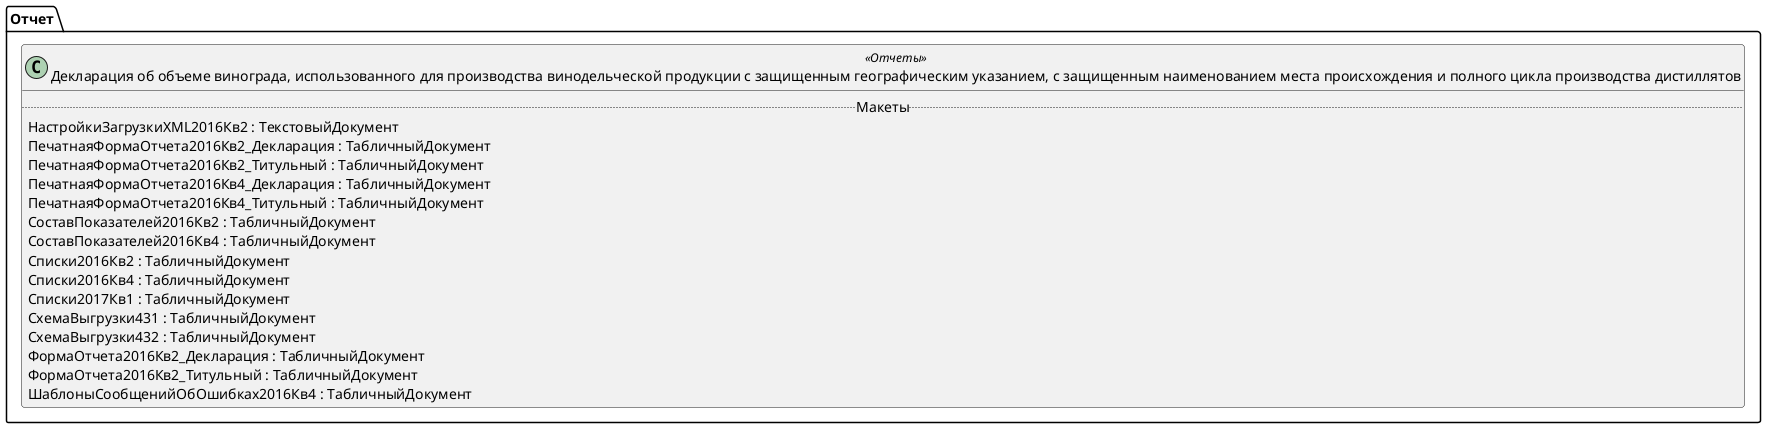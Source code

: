﻿@startuml РегламентированныйОтчетАлкоПриложение15
'!include templates.wsd
'..\include templates.wsd
class Отчет.РегламентированныйОтчетАлкоПриложение15 as "Декларация об объеме винограда, использованного для производства винодельческой продукции с защищенным географическим указанием, с защищенным наименованием места происхождения и полного цикла производства дистиллятов" <<Отчеты>>
{
..Макеты..
НастройкиЗагрузкиXML2016Кв2 : ТекстовыйДокумент
ПечатнаяФормаОтчета2016Кв2_Декларация : ТабличныйДокумент
ПечатнаяФормаОтчета2016Кв2_Титульный : ТабличныйДокумент
ПечатнаяФормаОтчета2016Кв4_Декларация : ТабличныйДокумент
ПечатнаяФормаОтчета2016Кв4_Титульный : ТабличныйДокумент
СоставПоказателей2016Кв2 : ТабличныйДокумент
СоставПоказателей2016Кв4 : ТабличныйДокумент
Списки2016Кв2 : ТабличныйДокумент
Списки2016Кв4 : ТабличныйДокумент
Списки2017Кв1 : ТабличныйДокумент
СхемаВыгрузки431 : ТабличныйДокумент
СхемаВыгрузки432 : ТабличныйДокумент
ФормаОтчета2016Кв2_Декларация : ТабличныйДокумент
ФормаОтчета2016Кв2_Титульный : ТабличныйДокумент
ШаблоныСообщенийОбОшибках2016Кв4 : ТабличныйДокумент
}
@enduml
